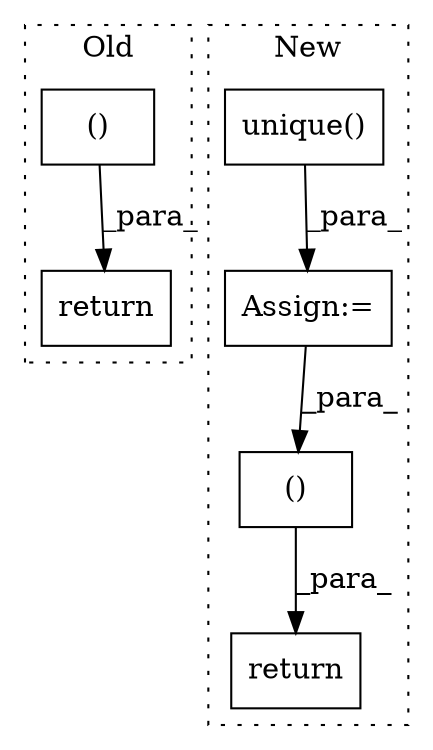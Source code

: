 digraph G {
subgraph cluster0 {
1 [label="()" a="54" s="2062" l="61" shape="box"];
5 [label="return" a="93" s="2049" l="7" shape="box"];
label = "Old";
style="dotted";
}
subgraph cluster1 {
2 [label="unique()" a="75" s="2083" l="18" shape="box"];
3 [label="Assign:=" a="68" s="2075" l="3" shape="box"];
4 [label="()" a="54" s="2121" l="70" shape="box"];
6 [label="return" a="93" s="2108" l="7" shape="box"];
label = "New";
style="dotted";
}
1 -> 5 [label="_para_"];
2 -> 3 [label="_para_"];
3 -> 4 [label="_para_"];
4 -> 6 [label="_para_"];
}